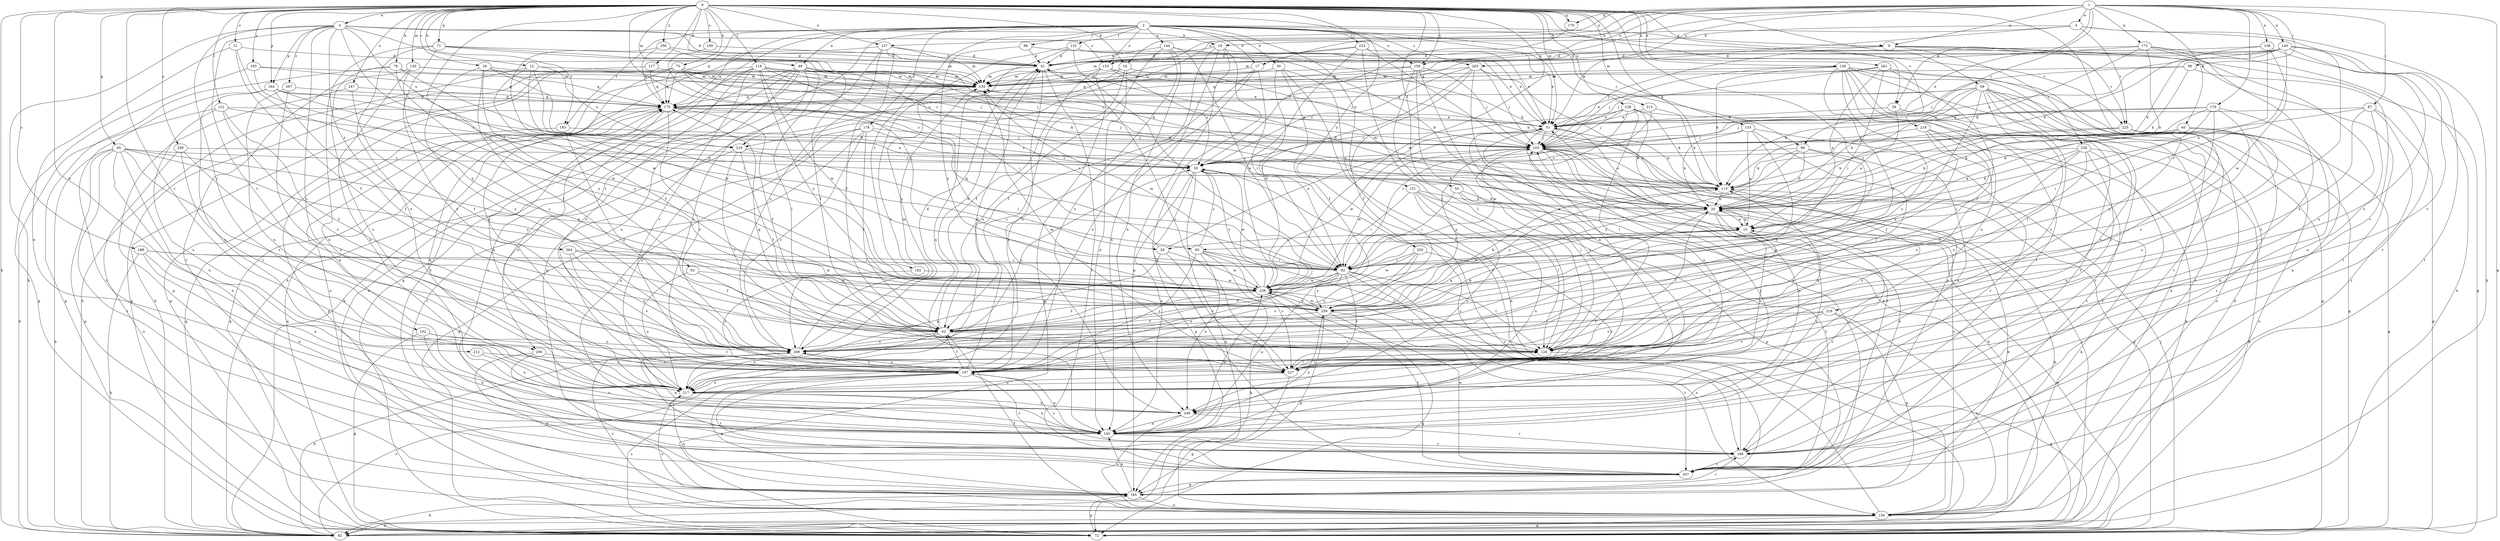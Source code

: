 strict digraph  {
0;
1;
2;
3;
4;
9;
10;
12;
16;
17;
19;
20;
21;
26;
29;
30;
39;
40;
41;
49;
50;
51;
55;
59;
60;
62;
65;
71;
72;
75;
78;
82;
87;
90;
92;
93;
96;
98;
102;
103;
113;
117;
118;
121;
122;
124;
128;
130;
133;
135;
136;
137;
138;
140;
144;
145;
150;
151;
153;
154;
164;
165;
170;
172;
175;
176;
178;
182;
183;
186;
188;
193;
195;
197;
206;
207;
212;
213;
216;
217;
218;
219;
223;
225;
226;
227;
238;
247;
248;
250;
256;
258;
259;
261;
263;
264;
267;
269;
0 -> 3  [label=a];
0 -> 12  [label=b];
0 -> 16  [label=b];
0 -> 21  [label=c];
0 -> 26  [label=c];
0 -> 29  [label=c];
0 -> 39  [label=d];
0 -> 49  [label=e];
0 -> 55  [label=f];
0 -> 59  [label=f];
0 -> 65  [label=g];
0 -> 71  [label=g];
0 -> 75  [label=h];
0 -> 78  [label=h];
0 -> 82  [label=h];
0 -> 93  [label=j];
0 -> 113  [label=k];
0 -> 117  [label=l];
0 -> 118  [label=l];
0 -> 121  [label=l];
0 -> 128  [label=m];
0 -> 130  [label=m];
0 -> 133  [label=m];
0 -> 135  [label=m];
0 -> 136  [label=n];
0 -> 137  [label=n];
0 -> 150  [label=o];
0 -> 164  [label=p];
0 -> 170  [label=q];
0 -> 188  [label=s];
0 -> 193  [label=s];
0 -> 195  [label=s];
0 -> 197  [label=s];
0 -> 212  [label=u];
0 -> 213  [label=u];
0 -> 216  [label=u];
0 -> 218  [label=v];
0 -> 219  [label=v];
0 -> 238  [label=w];
0 -> 247  [label=x];
0 -> 250  [label=y];
0 -> 256  [label=y];
0 -> 258  [label=y];
0 -> 259  [label=y];
0 -> 261  [label=z];
1 -> 4  [label=a];
1 -> 9  [label=a];
1 -> 16  [label=b];
1 -> 17  [label=b];
1 -> 39  [label=d];
1 -> 40  [label=d];
1 -> 72  [label=g];
1 -> 87  [label=i];
1 -> 90  [label=i];
1 -> 96  [label=j];
1 -> 137  [label=n];
1 -> 138  [label=n];
1 -> 140  [label=n];
1 -> 150  [label=o];
1 -> 170  [label=q];
1 -> 172  [label=q];
1 -> 175  [label=q];
1 -> 176  [label=r];
1 -> 263  [label=z];
2 -> 9  [label=a];
2 -> 17  [label=b];
2 -> 49  [label=e];
2 -> 50  [label=e];
2 -> 51  [label=e];
2 -> 72  [label=g];
2 -> 82  [label=h];
2 -> 96  [label=j];
2 -> 98  [label=j];
2 -> 122  [label=l];
2 -> 144  [label=n];
2 -> 150  [label=o];
2 -> 151  [label=o];
2 -> 153  [label=o];
2 -> 175  [label=q];
2 -> 178  [label=r];
2 -> 182  [label=r];
2 -> 183  [label=r];
2 -> 206  [label=t];
2 -> 223  [label=v];
2 -> 225  [label=v];
2 -> 263  [label=z];
3 -> 19  [label=b];
3 -> 41  [label=d];
3 -> 60  [label=f];
3 -> 82  [label=h];
3 -> 102  [label=j];
3 -> 153  [label=o];
3 -> 164  [label=p];
3 -> 183  [label=r];
3 -> 197  [label=s];
3 -> 206  [label=t];
3 -> 216  [label=u];
3 -> 264  [label=z];
3 -> 267  [label=z];
4 -> 19  [label=b];
4 -> 51  [label=e];
4 -> 82  [label=h];
4 -> 124  [label=l];
4 -> 153  [label=o];
4 -> 225  [label=v];
9 -> 41  [label=d];
9 -> 72  [label=g];
9 -> 103  [label=j];
9 -> 207  [label=t];
9 -> 225  [label=v];
9 -> 226  [label=v];
10 -> 20  [label=b];
10 -> 29  [label=c];
10 -> 60  [label=f];
10 -> 124  [label=l];
10 -> 186  [label=r];
10 -> 238  [label=w];
12 -> 62  [label=f];
12 -> 82  [label=h];
12 -> 92  [label=i];
12 -> 135  [label=m];
12 -> 216  [label=u];
12 -> 238  [label=w];
16 -> 103  [label=j];
16 -> 135  [label=m];
16 -> 145  [label=n];
16 -> 197  [label=s];
16 -> 216  [label=u];
17 -> 62  [label=f];
17 -> 92  [label=i];
17 -> 135  [label=m];
17 -> 217  [label=u];
19 -> 41  [label=d];
19 -> 51  [label=e];
19 -> 145  [label=n];
19 -> 165  [label=p];
19 -> 207  [label=t];
19 -> 217  [label=u];
20 -> 10  [label=a];
20 -> 41  [label=d];
20 -> 51  [label=e];
20 -> 92  [label=i];
20 -> 124  [label=l];
20 -> 145  [label=n];
20 -> 217  [label=u];
21 -> 41  [label=d];
21 -> 62  [label=f];
21 -> 145  [label=n];
21 -> 259  [label=y];
26 -> 20  [label=b];
26 -> 62  [label=f];
26 -> 135  [label=m];
26 -> 175  [label=q];
26 -> 238  [label=w];
26 -> 269  [label=z];
29 -> 51  [label=e];
29 -> 175  [label=q];
29 -> 217  [label=u];
29 -> 227  [label=v];
29 -> 238  [label=w];
30 -> 113  [label=k];
30 -> 145  [label=n];
30 -> 154  [label=o];
30 -> 165  [label=p];
30 -> 238  [label=w];
39 -> 10  [label=a];
39 -> 51  [label=e];
39 -> 186  [label=r];
40 -> 10  [label=a];
40 -> 20  [label=b];
40 -> 103  [label=j];
40 -> 145  [label=n];
40 -> 197  [label=s];
41 -> 135  [label=m];
41 -> 207  [label=t];
41 -> 227  [label=v];
41 -> 248  [label=x];
49 -> 20  [label=b];
49 -> 62  [label=f];
49 -> 82  [label=h];
49 -> 124  [label=l];
49 -> 135  [label=m];
49 -> 154  [label=o];
49 -> 197  [label=s];
49 -> 207  [label=t];
49 -> 217  [label=u];
50 -> 62  [label=f];
50 -> 82  [label=h];
50 -> 92  [label=i];
50 -> 135  [label=m];
50 -> 175  [label=q];
50 -> 207  [label=t];
51 -> 103  [label=j];
51 -> 113  [label=k];
51 -> 197  [label=s];
51 -> 207  [label=t];
51 -> 217  [label=u];
51 -> 238  [label=w];
55 -> 20  [label=b];
55 -> 92  [label=i];
55 -> 165  [label=p];
55 -> 207  [label=t];
59 -> 20  [label=b];
59 -> 51  [label=e];
59 -> 72  [label=g];
59 -> 92  [label=i];
59 -> 113  [label=k];
59 -> 124  [label=l];
59 -> 154  [label=o];
59 -> 175  [label=q];
59 -> 207  [label=t];
59 -> 217  [label=u];
59 -> 227  [label=v];
60 -> 30  [label=c];
60 -> 82  [label=h];
60 -> 92  [label=i];
60 -> 124  [label=l];
60 -> 197  [label=s];
60 -> 227  [label=v];
60 -> 248  [label=x];
62 -> 10  [label=a];
62 -> 41  [label=d];
62 -> 124  [label=l];
62 -> 217  [label=u];
62 -> 269  [label=z];
65 -> 30  [label=c];
65 -> 82  [label=h];
65 -> 145  [label=n];
65 -> 165  [label=p];
65 -> 207  [label=t];
65 -> 217  [label=u];
65 -> 238  [label=w];
65 -> 259  [label=y];
65 -> 269  [label=z];
71 -> 30  [label=c];
71 -> 41  [label=d];
71 -> 113  [label=k];
71 -> 145  [label=n];
71 -> 197  [label=s];
71 -> 227  [label=v];
72 -> 10  [label=a];
72 -> 103  [label=j];
72 -> 165  [label=p];
72 -> 175  [label=q];
72 -> 197  [label=s];
75 -> 72  [label=g];
75 -> 82  [label=h];
75 -> 92  [label=i];
75 -> 103  [label=j];
75 -> 113  [label=k];
75 -> 135  [label=m];
75 -> 175  [label=q];
75 -> 197  [label=s];
78 -> 10  [label=a];
78 -> 72  [label=g];
78 -> 135  [label=m];
78 -> 217  [label=u];
78 -> 259  [label=y];
82 -> 103  [label=j];
82 -> 175  [label=q];
82 -> 197  [label=s];
87 -> 20  [label=b];
87 -> 51  [label=e];
87 -> 72  [label=g];
87 -> 186  [label=r];
87 -> 217  [label=u];
87 -> 269  [label=z];
90 -> 103  [label=j];
90 -> 113  [label=k];
90 -> 135  [label=m];
90 -> 227  [label=v];
92 -> 62  [label=f];
92 -> 124  [label=l];
92 -> 145  [label=n];
92 -> 154  [label=o];
92 -> 186  [label=r];
92 -> 197  [label=s];
92 -> 227  [label=v];
92 -> 238  [label=w];
92 -> 259  [label=y];
93 -> 124  [label=l];
93 -> 217  [label=u];
93 -> 238  [label=w];
96 -> 20  [label=b];
96 -> 30  [label=c];
96 -> 113  [label=k];
96 -> 248  [label=x];
96 -> 259  [label=y];
96 -> 269  [label=z];
98 -> 20  [label=b];
98 -> 41  [label=d];
98 -> 259  [label=y];
102 -> 72  [label=g];
102 -> 145  [label=n];
102 -> 227  [label=v];
102 -> 269  [label=z];
103 -> 30  [label=c];
103 -> 72  [label=g];
103 -> 82  [label=h];
103 -> 145  [label=n];
103 -> 154  [label=o];
103 -> 238  [label=w];
103 -> 259  [label=y];
113 -> 20  [label=b];
113 -> 135  [label=m];
113 -> 227  [label=v];
113 -> 259  [label=y];
117 -> 72  [label=g];
117 -> 135  [label=m];
117 -> 175  [label=q];
118 -> 51  [label=e];
118 -> 92  [label=i];
118 -> 103  [label=j];
118 -> 135  [label=m];
118 -> 154  [label=o];
118 -> 197  [label=s];
118 -> 207  [label=t];
118 -> 227  [label=v];
118 -> 238  [label=w];
118 -> 259  [label=y];
121 -> 20  [label=b];
121 -> 51  [label=e];
121 -> 62  [label=f];
121 -> 82  [label=h];
121 -> 217  [label=u];
121 -> 269  [label=z];
122 -> 41  [label=d];
122 -> 51  [label=e];
122 -> 92  [label=i];
122 -> 113  [label=k];
122 -> 145  [label=n];
122 -> 269  [label=z];
124 -> 72  [label=g];
124 -> 103  [label=j];
124 -> 175  [label=q];
124 -> 227  [label=v];
128 -> 20  [label=b];
128 -> 30  [label=c];
128 -> 51  [label=e];
128 -> 82  [label=h];
128 -> 103  [label=j];
128 -> 113  [label=k];
128 -> 124  [label=l];
128 -> 238  [label=w];
130 -> 103  [label=j];
130 -> 135  [label=m];
130 -> 186  [label=r];
130 -> 248  [label=x];
130 -> 269  [label=z];
133 -> 10  [label=a];
133 -> 20  [label=b];
133 -> 103  [label=j];
133 -> 124  [label=l];
133 -> 186  [label=r];
133 -> 269  [label=z];
135 -> 175  [label=q];
135 -> 269  [label=z];
136 -> 72  [label=g];
136 -> 82  [label=h];
136 -> 103  [label=j];
136 -> 113  [label=k];
136 -> 135  [label=m];
136 -> 154  [label=o];
136 -> 186  [label=r];
136 -> 207  [label=t];
136 -> 217  [label=u];
136 -> 259  [label=y];
136 -> 269  [label=z];
137 -> 41  [label=d];
137 -> 62  [label=f];
137 -> 135  [label=m];
137 -> 165  [label=p];
137 -> 175  [label=q];
137 -> 269  [label=z];
138 -> 10  [label=a];
138 -> 41  [label=d];
138 -> 82  [label=h];
138 -> 113  [label=k];
138 -> 238  [label=w];
140 -> 30  [label=c];
140 -> 41  [label=d];
140 -> 51  [label=e];
140 -> 92  [label=i];
140 -> 113  [label=k];
140 -> 135  [label=m];
140 -> 197  [label=s];
140 -> 207  [label=t];
140 -> 227  [label=v];
144 -> 41  [label=d];
144 -> 51  [label=e];
144 -> 92  [label=i];
144 -> 197  [label=s];
144 -> 217  [label=u];
144 -> 248  [label=x];
145 -> 103  [label=j];
145 -> 186  [label=r];
145 -> 238  [label=w];
145 -> 259  [label=y];
150 -> 103  [label=j];
150 -> 124  [label=l];
150 -> 135  [label=m];
150 -> 165  [label=p];
150 -> 175  [label=q];
150 -> 248  [label=x];
151 -> 10  [label=a];
151 -> 20  [label=b];
151 -> 92  [label=i];
151 -> 124  [label=l];
151 -> 145  [label=n];
151 -> 248  [label=x];
153 -> 30  [label=c];
153 -> 62  [label=f];
153 -> 72  [label=g];
153 -> 113  [label=k];
153 -> 135  [label=m];
154 -> 20  [label=b];
154 -> 30  [label=c];
154 -> 51  [label=e];
154 -> 62  [label=f];
154 -> 72  [label=g];
154 -> 82  [label=h];
154 -> 113  [label=k];
154 -> 269  [label=z];
164 -> 30  [label=c];
164 -> 62  [label=f];
164 -> 103  [label=j];
164 -> 175  [label=q];
164 -> 207  [label=t];
164 -> 217  [label=u];
165 -> 20  [label=b];
165 -> 82  [label=h];
165 -> 145  [label=n];
165 -> 154  [label=o];
165 -> 186  [label=r];
165 -> 217  [label=u];
170 -> 30  [label=c];
172 -> 20  [label=b];
172 -> 41  [label=d];
172 -> 113  [label=k];
172 -> 175  [label=q];
172 -> 186  [label=r];
172 -> 197  [label=s];
172 -> 217  [label=u];
175 -> 51  [label=e];
175 -> 62  [label=f];
175 -> 72  [label=g];
175 -> 103  [label=j];
175 -> 217  [label=u];
175 -> 269  [label=z];
176 -> 20  [label=b];
176 -> 51  [label=e];
176 -> 92  [label=i];
176 -> 103  [label=j];
176 -> 145  [label=n];
176 -> 259  [label=y];
176 -> 269  [label=z];
178 -> 30  [label=c];
178 -> 62  [label=f];
178 -> 72  [label=g];
178 -> 103  [label=j];
178 -> 145  [label=n];
178 -> 217  [label=u];
178 -> 269  [label=z];
182 -> 197  [label=s];
182 -> 238  [label=w];
183 -> 103  [label=j];
183 -> 165  [label=p];
183 -> 269  [label=z];
186 -> 30  [label=c];
186 -> 197  [label=s];
186 -> 207  [label=t];
188 -> 82  [label=h];
188 -> 92  [label=i];
188 -> 145  [label=n];
188 -> 238  [label=w];
188 -> 248  [label=x];
193 -> 72  [label=g];
193 -> 135  [label=m];
193 -> 175  [label=q];
193 -> 259  [label=y];
195 -> 41  [label=d];
195 -> 92  [label=i];
197 -> 41  [label=d];
197 -> 62  [label=f];
197 -> 145  [label=n];
197 -> 165  [label=p];
197 -> 186  [label=r];
197 -> 207  [label=t];
197 -> 217  [label=u];
197 -> 269  [label=z];
206 -> 145  [label=n];
206 -> 165  [label=p];
206 -> 197  [label=s];
207 -> 165  [label=p];
207 -> 238  [label=w];
212 -> 217  [label=u];
212 -> 227  [label=v];
213 -> 51  [label=e];
213 -> 92  [label=i];
213 -> 113  [label=k];
216 -> 30  [label=c];
216 -> 62  [label=f];
216 -> 92  [label=i];
216 -> 124  [label=l];
216 -> 186  [label=r];
217 -> 145  [label=n];
217 -> 154  [label=o];
217 -> 175  [label=q];
217 -> 248  [label=x];
218 -> 62  [label=f];
218 -> 103  [label=j];
218 -> 197  [label=s];
218 -> 207  [label=t];
218 -> 259  [label=y];
219 -> 62  [label=f];
219 -> 154  [label=o];
219 -> 165  [label=p];
219 -> 227  [label=v];
219 -> 269  [label=z];
223 -> 41  [label=d];
223 -> 51  [label=e];
223 -> 103  [label=j];
223 -> 124  [label=l];
223 -> 135  [label=m];
223 -> 238  [label=w];
225 -> 20  [label=b];
225 -> 72  [label=g];
225 -> 103  [label=j];
225 -> 124  [label=l];
225 -> 154  [label=o];
225 -> 186  [label=r];
226 -> 20  [label=b];
226 -> 30  [label=c];
226 -> 62  [label=f];
226 -> 82  [label=h];
226 -> 92  [label=i];
226 -> 186  [label=r];
226 -> 248  [label=x];
226 -> 269  [label=z];
227 -> 72  [label=g];
227 -> 103  [label=j];
227 -> 113  [label=k];
227 -> 124  [label=l];
227 -> 135  [label=m];
227 -> 217  [label=u];
238 -> 30  [label=c];
238 -> 62  [label=f];
238 -> 124  [label=l];
238 -> 135  [label=m];
238 -> 207  [label=t];
238 -> 259  [label=y];
247 -> 62  [label=f];
247 -> 165  [label=p];
247 -> 175  [label=q];
248 -> 145  [label=n];
248 -> 154  [label=o];
248 -> 175  [label=q];
248 -> 186  [label=r];
250 -> 92  [label=i];
250 -> 197  [label=s];
250 -> 238  [label=w];
250 -> 248  [label=x];
250 -> 269  [label=z];
256 -> 41  [label=d];
256 -> 135  [label=m];
256 -> 175  [label=q];
256 -> 238  [label=w];
258 -> 30  [label=c];
258 -> 154  [label=o];
258 -> 227  [label=v];
258 -> 269  [label=z];
259 -> 62  [label=f];
259 -> 72  [label=g];
259 -> 113  [label=k];
259 -> 165  [label=p];
259 -> 207  [label=t];
259 -> 238  [label=w];
261 -> 10  [label=a];
261 -> 62  [label=f];
261 -> 92  [label=i];
261 -> 103  [label=j];
261 -> 135  [label=m];
261 -> 207  [label=t];
263 -> 30  [label=c];
263 -> 62  [label=f];
263 -> 82  [label=h];
263 -> 103  [label=j];
263 -> 135  [label=m];
263 -> 165  [label=p];
263 -> 238  [label=w];
264 -> 62  [label=f];
264 -> 92  [label=i];
264 -> 227  [label=v];
264 -> 269  [label=z];
267 -> 145  [label=n];
267 -> 175  [label=q];
267 -> 217  [label=u];
269 -> 20  [label=b];
269 -> 30  [label=c];
269 -> 41  [label=d];
269 -> 82  [label=h];
269 -> 135  [label=m];
269 -> 145  [label=n];
269 -> 186  [label=r];
269 -> 197  [label=s];
}
